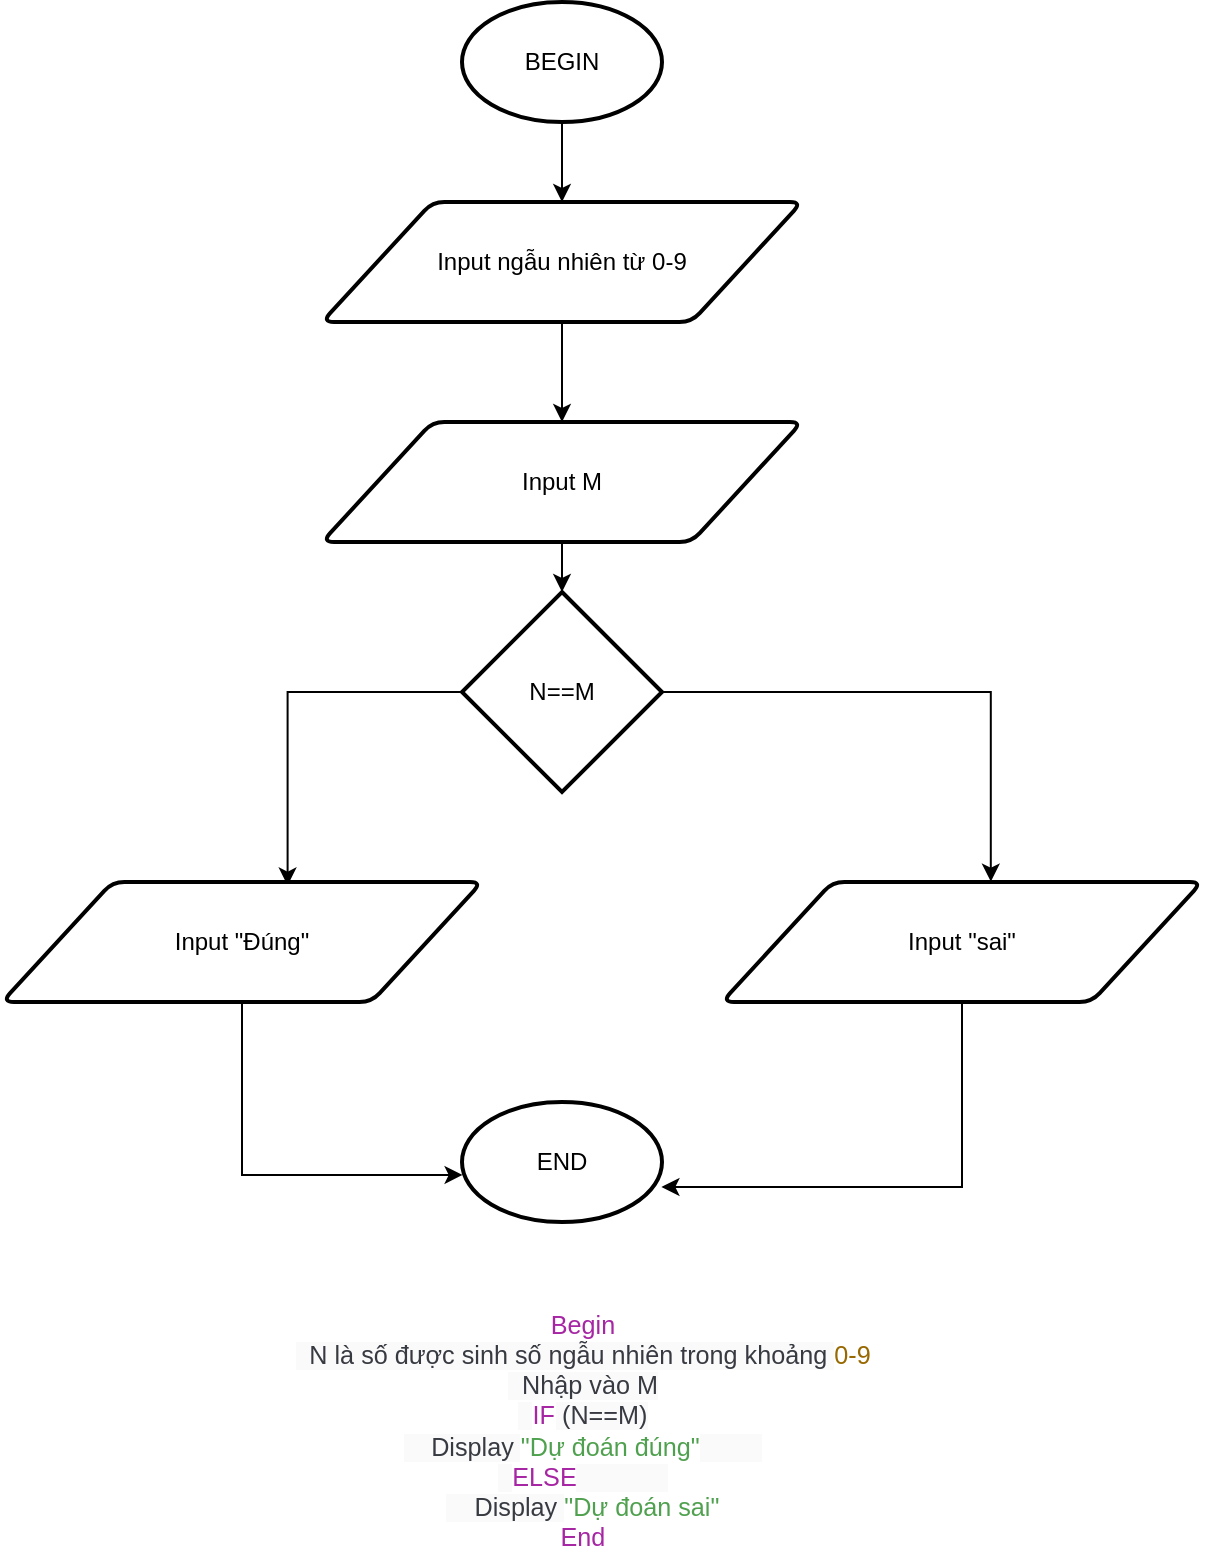 <mxfile version="13.9.9" type="device"><diagram id="C5RBs43oDa-KdzZeNtuy" name="Page-1"><mxGraphModel dx="1024" dy="592" grid="1" gridSize="10" guides="1" tooltips="1" connect="1" arrows="1" fold="1" page="1" pageScale="1" pageWidth="827" pageHeight="1169" math="0" shadow="0"><root><mxCell id="WIyWlLk6GJQsqaUBKTNV-0"/><mxCell id="WIyWlLk6GJQsqaUBKTNV-1" parent="WIyWlLk6GJQsqaUBKTNV-0"/><mxCell id="8iMrrNfdRptURs86KGhQ-7" style="edgeStyle=orthogonalEdgeStyle;rounded=0;orthogonalLoop=1;jettySize=auto;html=1;" parent="WIyWlLk6GJQsqaUBKTNV-1" source="8iMrrNfdRptURs86KGhQ-0" target="8iMrrNfdRptURs86KGhQ-1" edge="1"><mxGeometry relative="1" as="geometry"/></mxCell><mxCell id="8iMrrNfdRptURs86KGhQ-0" value="BEGIN" style="strokeWidth=2;html=1;shape=mxgraph.flowchart.start_1;whiteSpace=wrap;" parent="WIyWlLk6GJQsqaUBKTNV-1" vertex="1"><mxGeometry x="360" y="240" width="100" height="60" as="geometry"/></mxCell><mxCell id="8iMrrNfdRptURs86KGhQ-8" style="edgeStyle=orthogonalEdgeStyle;rounded=0;orthogonalLoop=1;jettySize=auto;html=1;" parent="WIyWlLk6GJQsqaUBKTNV-1" source="8iMrrNfdRptURs86KGhQ-1" target="8iMrrNfdRptURs86KGhQ-2" edge="1"><mxGeometry relative="1" as="geometry"/></mxCell><mxCell id="8iMrrNfdRptURs86KGhQ-1" value="Input ngẫu nhiên từ 0-9" style="shape=parallelogram;html=1;strokeWidth=2;perimeter=parallelogramPerimeter;whiteSpace=wrap;rounded=1;arcSize=12;size=0.23;" parent="WIyWlLk6GJQsqaUBKTNV-1" vertex="1"><mxGeometry x="290" y="340" width="240" height="60" as="geometry"/></mxCell><mxCell id="8iMrrNfdRptURs86KGhQ-9" style="edgeStyle=orthogonalEdgeStyle;rounded=0;orthogonalLoop=1;jettySize=auto;html=1;" parent="WIyWlLk6GJQsqaUBKTNV-1" source="8iMrrNfdRptURs86KGhQ-2" target="8iMrrNfdRptURs86KGhQ-3" edge="1"><mxGeometry relative="1" as="geometry"/></mxCell><mxCell id="8iMrrNfdRptURs86KGhQ-2" value="Input M" style="shape=parallelogram;html=1;strokeWidth=2;perimeter=parallelogramPerimeter;whiteSpace=wrap;rounded=1;arcSize=12;size=0.23;" parent="WIyWlLk6GJQsqaUBKTNV-1" vertex="1"><mxGeometry x="290" y="450" width="240" height="60" as="geometry"/></mxCell><mxCell id="8iMrrNfdRptURs86KGhQ-10" style="edgeStyle=orthogonalEdgeStyle;rounded=0;orthogonalLoop=1;jettySize=auto;html=1;entryX=0.595;entryY=0.03;entryDx=0;entryDy=0;entryPerimeter=0;" parent="WIyWlLk6GJQsqaUBKTNV-1" source="8iMrrNfdRptURs86KGhQ-3" target="8iMrrNfdRptURs86KGhQ-4" edge="1"><mxGeometry relative="1" as="geometry"><Array as="points"><mxPoint x="273" y="585"/></Array></mxGeometry></mxCell><mxCell id="8iMrrNfdRptURs86KGhQ-12" style="edgeStyle=orthogonalEdgeStyle;rounded=0;orthogonalLoop=1;jettySize=auto;html=1;entryX=0.56;entryY=-0.003;entryDx=0;entryDy=0;entryPerimeter=0;" parent="WIyWlLk6GJQsqaUBKTNV-1" source="8iMrrNfdRptURs86KGhQ-3" target="8iMrrNfdRptURs86KGhQ-5" edge="1"><mxGeometry relative="1" as="geometry"/></mxCell><mxCell id="8iMrrNfdRptURs86KGhQ-3" value="N==M" style="strokeWidth=2;html=1;shape=mxgraph.flowchart.decision;whiteSpace=wrap;" parent="WIyWlLk6GJQsqaUBKTNV-1" vertex="1"><mxGeometry x="360" y="535" width="100" height="100" as="geometry"/></mxCell><mxCell id="8iMrrNfdRptURs86KGhQ-16" style="edgeStyle=orthogonalEdgeStyle;rounded=0;orthogonalLoop=1;jettySize=auto;html=1;entryX=0.003;entryY=0.608;entryDx=0;entryDy=0;entryPerimeter=0;" parent="WIyWlLk6GJQsqaUBKTNV-1" source="8iMrrNfdRptURs86KGhQ-4" target="8iMrrNfdRptURs86KGhQ-6" edge="1"><mxGeometry relative="1" as="geometry"/></mxCell><mxCell id="8iMrrNfdRptURs86KGhQ-4" value="Input &quot;Đúng&quot;" style="shape=parallelogram;html=1;strokeWidth=2;perimeter=parallelogramPerimeter;whiteSpace=wrap;rounded=1;arcSize=12;size=0.23;" parent="WIyWlLk6GJQsqaUBKTNV-1" vertex="1"><mxGeometry x="130" y="680" width="240" height="60" as="geometry"/></mxCell><mxCell id="8iMrrNfdRptURs86KGhQ-15" style="edgeStyle=orthogonalEdgeStyle;rounded=0;orthogonalLoop=1;jettySize=auto;html=1;entryX=0.997;entryY=0.708;entryDx=0;entryDy=0;entryPerimeter=0;" parent="WIyWlLk6GJQsqaUBKTNV-1" source="8iMrrNfdRptURs86KGhQ-5" target="8iMrrNfdRptURs86KGhQ-6" edge="1"><mxGeometry relative="1" as="geometry"><Array as="points"><mxPoint x="610" y="833"/></Array></mxGeometry></mxCell><mxCell id="8iMrrNfdRptURs86KGhQ-5" value="Input &quot;sai&quot;" style="shape=parallelogram;html=1;strokeWidth=2;perimeter=parallelogramPerimeter;whiteSpace=wrap;rounded=1;arcSize=12;size=0.23;" parent="WIyWlLk6GJQsqaUBKTNV-1" vertex="1"><mxGeometry x="490" y="680" width="240" height="60" as="geometry"/></mxCell><mxCell id="8iMrrNfdRptURs86KGhQ-6" value="END" style="strokeWidth=2;html=1;shape=mxgraph.flowchart.start_1;whiteSpace=wrap;" parent="WIyWlLk6GJQsqaUBKTNV-1" vertex="1"><mxGeometry x="360" y="790" width="100" height="60" as="geometry"/></mxCell><mxCell id="34vHtUeEthoMxbjxNB9i-0" value="&lt;span class=&quot;hljs-keyword&quot; style=&quot;box-sizing: border-box ; color: rgb(166 , 38 , 164) ; font-family: , &amp;#34;menlo&amp;#34; , &amp;#34;monaco&amp;#34; , &amp;#34;consolas&amp;#34; , &amp;#34;liberation mono&amp;#34; , &amp;#34;courier new&amp;#34; , monospace ; font-size: 12.6px ; text-align: left&quot;&gt;Begin&lt;/span&gt;&lt;br style=&quot;box-sizing: border-box ; color: rgb(56 , 58 , 66) ; font-family: , &amp;#34;menlo&amp;#34; , &amp;#34;monaco&amp;#34; , &amp;#34;consolas&amp;#34; , &amp;#34;liberation mono&amp;#34; , &amp;#34;courier new&amp;#34; , monospace ; font-size: 12.6px ; text-align: left&quot;&gt;&lt;span style=&quot;color: rgb(56 , 58 , 66) ; font-family: , &amp;#34;menlo&amp;#34; , &amp;#34;monaco&amp;#34; , &amp;#34;consolas&amp;#34; , &amp;#34;liberation mono&amp;#34; , &amp;#34;courier new&amp;#34; , monospace ; font-size: 12.6px ; text-align: left ; background-color: rgb(250 , 250 , 250)&quot;&gt;&amp;nbsp; N là số được sinh số ngẫu nhiên trong khoảng &lt;/span&gt;&lt;span class=&quot;hljs-number&quot; style=&quot;box-sizing: border-box ; color: rgb(152 , 104 , 1) ; font-family: , &amp;#34;menlo&amp;#34; , &amp;#34;monaco&amp;#34; , &amp;#34;consolas&amp;#34; , &amp;#34;liberation mono&amp;#34; , &amp;#34;courier new&amp;#34; , monospace ; font-size: 12.6px ; text-align: left&quot;&gt;0&lt;/span&gt;&lt;span class=&quot;hljs-number&quot; style=&quot;box-sizing: border-box ; color: rgb(152 , 104 , 1) ; font-family: , &amp;#34;menlo&amp;#34; , &amp;#34;monaco&amp;#34; , &amp;#34;consolas&amp;#34; , &amp;#34;liberation mono&amp;#34; , &amp;#34;courier new&amp;#34; , monospace ; font-size: 12.6px ; text-align: left&quot;&gt;-9&lt;/span&gt;&lt;br style=&quot;box-sizing: border-box ; color: rgb(56 , 58 , 66) ; font-family: , &amp;#34;menlo&amp;#34; , &amp;#34;monaco&amp;#34; , &amp;#34;consolas&amp;#34; , &amp;#34;liberation mono&amp;#34; , &amp;#34;courier new&amp;#34; , monospace ; font-size: 12.6px ; text-align: left&quot;&gt;&lt;span style=&quot;color: rgb(56 , 58 , 66) ; font-family: , &amp;#34;menlo&amp;#34; , &amp;#34;monaco&amp;#34; , &amp;#34;consolas&amp;#34; , &amp;#34;liberation mono&amp;#34; , &amp;#34;courier new&amp;#34; , monospace ; font-size: 12.6px ; text-align: left ; background-color: rgb(250 , 250 , 250)&quot;&gt;&amp;nbsp; Nhập vào M&lt;/span&gt;&lt;br style=&quot;box-sizing: border-box ; color: rgb(56 , 58 , 66) ; font-family: , &amp;#34;menlo&amp;#34; , &amp;#34;monaco&amp;#34; , &amp;#34;consolas&amp;#34; , &amp;#34;liberation mono&amp;#34; , &amp;#34;courier new&amp;#34; , monospace ; font-size: 12.6px ; text-align: left&quot;&gt;&lt;span style=&quot;color: rgb(56 , 58 , 66) ; font-family: , &amp;#34;menlo&amp;#34; , &amp;#34;monaco&amp;#34; , &amp;#34;consolas&amp;#34; , &amp;#34;liberation mono&amp;#34; , &amp;#34;courier new&amp;#34; , monospace ; font-size: 12.6px ; text-align: left ; background-color: rgb(250 , 250 , 250)&quot;&gt;&amp;nbsp; &lt;/span&gt;&lt;span class=&quot;hljs-keyword&quot; style=&quot;box-sizing: border-box ; color: rgb(166 , 38 , 164) ; font-family: , &amp;#34;menlo&amp;#34; , &amp;#34;monaco&amp;#34; , &amp;#34;consolas&amp;#34; , &amp;#34;liberation mono&amp;#34; , &amp;#34;courier new&amp;#34; , monospace ; font-size: 12.6px ; text-align: left&quot;&gt;IF&lt;/span&gt;&lt;span style=&quot;color: rgb(56 , 58 , 66) ; font-family: , &amp;#34;menlo&amp;#34; , &amp;#34;monaco&amp;#34; , &amp;#34;consolas&amp;#34; , &amp;#34;liberation mono&amp;#34; , &amp;#34;courier new&amp;#34; , monospace ; font-size: 12.6px ; text-align: left ; background-color: rgb(250 , 250 , 250)&quot;&gt; (N==M)&lt;/span&gt;&lt;br style=&quot;box-sizing: border-box ; color: rgb(56 , 58 , 66) ; font-family: , &amp;#34;menlo&amp;#34; , &amp;#34;monaco&amp;#34; , &amp;#34;consolas&amp;#34; , &amp;#34;liberation mono&amp;#34; , &amp;#34;courier new&amp;#34; , monospace ; font-size: 12.6px ; text-align: left&quot;&gt;&lt;span style=&quot;color: rgb(56 , 58 , 66) ; font-family: , &amp;#34;menlo&amp;#34; , &amp;#34;monaco&amp;#34; , &amp;#34;consolas&amp;#34; , &amp;#34;liberation mono&amp;#34; , &amp;#34;courier new&amp;#34; , monospace ; font-size: 12.6px ; text-align: left ; background-color: rgb(250 , 250 , 250)&quot;&gt;&amp;nbsp;&amp;nbsp;&amp;nbsp; Display &lt;/span&gt;&lt;span class=&quot;hljs-string&quot; style=&quot;box-sizing: border-box ; color: rgb(80 , 161 , 79) ; font-family: , &amp;#34;menlo&amp;#34; , &amp;#34;monaco&amp;#34; , &amp;#34;consolas&amp;#34; , &amp;#34;liberation mono&amp;#34; , &amp;#34;courier new&amp;#34; , monospace ; font-size: 12.6px ; text-align: left&quot;&gt;&quot;Dự đoán đúng&quot;&lt;/span&gt;&lt;span style=&quot;color: rgb(56 , 58 , 66) ; font-family: , &amp;#34;menlo&amp;#34; , &amp;#34;monaco&amp;#34; , &amp;#34;consolas&amp;#34; , &amp;#34;liberation mono&amp;#34; , &amp;#34;courier new&amp;#34; , monospace ; font-size: 12.6px ; text-align: left ; background-color: rgb(250 , 250 , 250)&quot;&gt;&amp;nbsp;&amp;nbsp;&amp;nbsp;&amp;nbsp;&amp;nbsp;&amp;nbsp;&amp;nbsp; &amp;nbsp;&lt;/span&gt;&lt;br style=&quot;box-sizing: border-box ; color: rgb(56 , 58 , 66) ; font-family: , &amp;#34;menlo&amp;#34; , &amp;#34;monaco&amp;#34; , &amp;#34;consolas&amp;#34; , &amp;#34;liberation mono&amp;#34; , &amp;#34;courier new&amp;#34; , monospace ; font-size: 12.6px ; text-align: left&quot;&gt;&lt;span style=&quot;color: rgb(56 , 58 , 66) ; font-family: , &amp;#34;menlo&amp;#34; , &amp;#34;monaco&amp;#34; , &amp;#34;consolas&amp;#34; , &amp;#34;liberation mono&amp;#34; , &amp;#34;courier new&amp;#34; , monospace ; font-size: 12.6px ; text-align: left ; background-color: rgb(250 , 250 , 250)&quot;&gt;&amp;nbsp; &lt;/span&gt;&lt;span class=&quot;hljs-keyword&quot; style=&quot;box-sizing: border-box ; color: rgb(166 , 38 , 164) ; font-family: , &amp;#34;menlo&amp;#34; , &amp;#34;monaco&amp;#34; , &amp;#34;consolas&amp;#34; , &amp;#34;liberation mono&amp;#34; , &amp;#34;courier new&amp;#34; , monospace ; font-size: 12.6px ; text-align: left&quot;&gt;ELSE&lt;/span&gt;&lt;span style=&quot;color: rgb(56 , 58 , 66) ; font-family: , &amp;#34;menlo&amp;#34; , &amp;#34;monaco&amp;#34; , &amp;#34;consolas&amp;#34; , &amp;#34;liberation mono&amp;#34; , &amp;#34;courier new&amp;#34; , monospace ; font-size: 12.6px ; text-align: left ; background-color: rgb(250 , 250 , 250)&quot;&gt;&amp;nbsp;&amp;nbsp;&amp;nbsp;&amp;nbsp;&amp;nbsp;&amp;nbsp;&amp;nbsp;&amp;nbsp;&amp;nbsp;&amp;nbsp;&amp;nbsp; &amp;nbsp;&lt;/span&gt;&lt;br style=&quot;box-sizing: border-box ; color: rgb(56 , 58 , 66) ; font-family: , &amp;#34;menlo&amp;#34; , &amp;#34;monaco&amp;#34; , &amp;#34;consolas&amp;#34; , &amp;#34;liberation mono&amp;#34; , &amp;#34;courier new&amp;#34; , monospace ; font-size: 12.6px ; text-align: left&quot;&gt;&lt;span style=&quot;color: rgb(56 , 58 , 66) ; font-family: , &amp;#34;menlo&amp;#34; , &amp;#34;monaco&amp;#34; , &amp;#34;consolas&amp;#34; , &amp;#34;liberation mono&amp;#34; , &amp;#34;courier new&amp;#34; , monospace ; font-size: 12.6px ; text-align: left ; background-color: rgb(250 , 250 , 250)&quot;&gt;&amp;nbsp;&amp;nbsp;&amp;nbsp; Display &lt;/span&gt;&lt;span class=&quot;hljs-string&quot; style=&quot;box-sizing: border-box ; color: rgb(80 , 161 , 79) ; font-family: , &amp;#34;menlo&amp;#34; , &amp;#34;monaco&amp;#34; , &amp;#34;consolas&amp;#34; , &amp;#34;liberation mono&amp;#34; , &amp;#34;courier new&amp;#34; , monospace ; font-size: 12.6px ; text-align: left&quot;&gt;&quot;Dự đoán sai&quot;&lt;/span&gt;&lt;span style=&quot;color: rgb(56 , 58 , 66) ; font-family: , &amp;#34;menlo&amp;#34; , &amp;#34;monaco&amp;#34; , &amp;#34;consolas&amp;#34; , &amp;#34;liberation mono&amp;#34; , &amp;#34;courier new&amp;#34; , monospace ; font-size: 12.6px ; text-align: left ; background-color: rgb(250 , 250 , 250)&quot;&gt; &lt;/span&gt;&lt;br style=&quot;box-sizing: border-box ; color: rgb(56 , 58 , 66) ; font-family: , &amp;#34;menlo&amp;#34; , &amp;#34;monaco&amp;#34; , &amp;#34;consolas&amp;#34; , &amp;#34;liberation mono&amp;#34; , &amp;#34;courier new&amp;#34; , monospace ; font-size: 12.6px ; text-align: left&quot;&gt;&lt;span class=&quot;hljs-keyword&quot; style=&quot;box-sizing: border-box ; color: rgb(166 , 38 , 164) ; font-family: , &amp;#34;menlo&amp;#34; , &amp;#34;monaco&amp;#34; , &amp;#34;consolas&amp;#34; , &amp;#34;liberation mono&amp;#34; , &amp;#34;courier new&amp;#34; , monospace ; font-size: 12.6px ; text-align: left&quot;&gt;End&lt;/span&gt;" style="text;html=1;align=center;verticalAlign=middle;resizable=0;points=[];autosize=1;" vertex="1" parent="WIyWlLk6GJQsqaUBKTNV-1"><mxGeometry x="270" y="900" width="300" height="110" as="geometry"/></mxCell></root></mxGraphModel></diagram></mxfile>